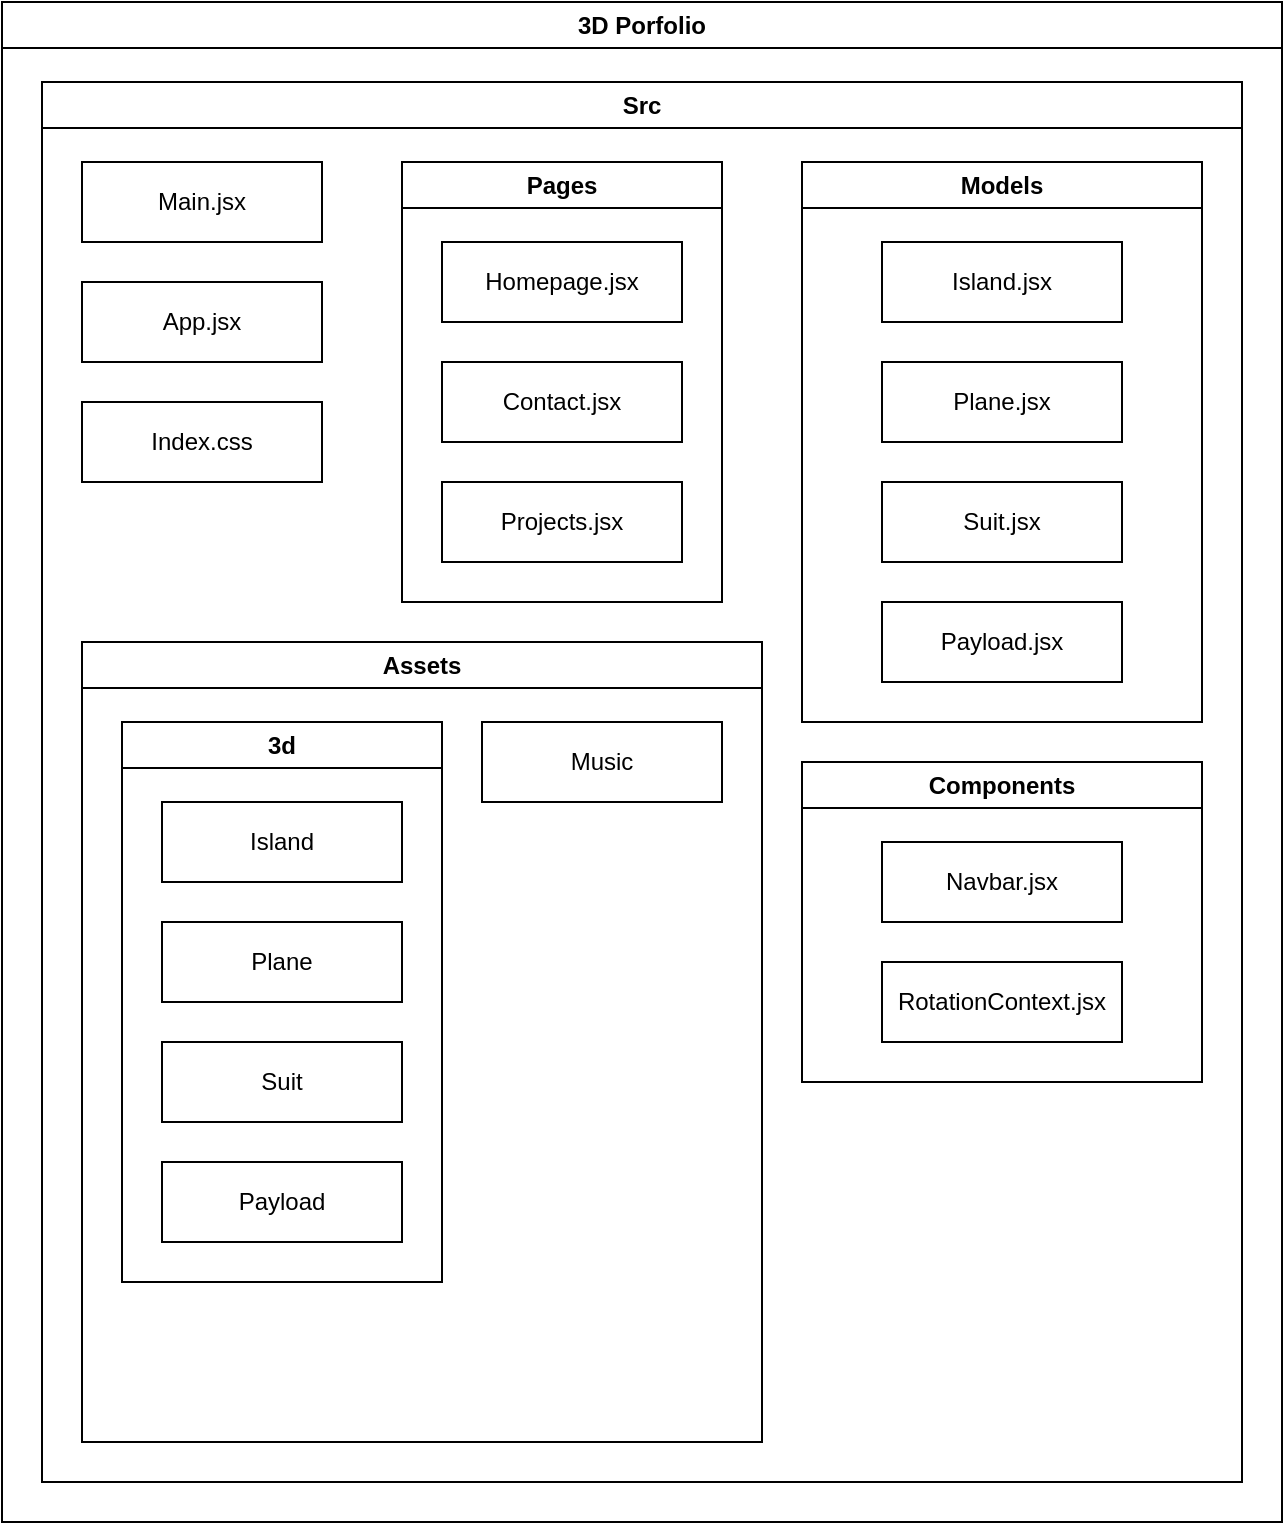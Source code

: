 <mxfile version="22.1.11" type="device">
  <diagram name="Page-1" id="j_j-6PCuWzxo_krS-YMR">
    <mxGraphModel dx="1387" dy="557" grid="1" gridSize="10" guides="1" tooltips="1" connect="1" arrows="1" fold="1" page="1" pageScale="1" pageWidth="827" pageHeight="1169" math="0" shadow="0">
      <root>
        <mxCell id="0" />
        <mxCell id="1" parent="0" />
        <mxCell id="J2bzSxxiT3lKF_txmGgI-12" value="3D Porfolio" style="swimlane;whiteSpace=wrap;html=1;" vertex="1" parent="1">
          <mxGeometry x="40" y="40" width="640" height="760" as="geometry" />
        </mxCell>
        <mxCell id="J2bzSxxiT3lKF_txmGgI-36" value="Src" style="swimlane;whiteSpace=wrap;html=1;" vertex="1" parent="J2bzSxxiT3lKF_txmGgI-12">
          <mxGeometry x="20" y="40" width="600" height="700" as="geometry" />
        </mxCell>
        <mxCell id="J2bzSxxiT3lKF_txmGgI-13" value="Main.jsx" style="rounded=0;whiteSpace=wrap;html=1;" vertex="1" parent="J2bzSxxiT3lKF_txmGgI-36">
          <mxGeometry x="20" y="40" width="120" height="40" as="geometry" />
        </mxCell>
        <mxCell id="J2bzSxxiT3lKF_txmGgI-14" value="App.jsx" style="rounded=0;whiteSpace=wrap;html=1;" vertex="1" parent="J2bzSxxiT3lKF_txmGgI-36">
          <mxGeometry x="20" y="100" width="120" height="40" as="geometry" />
        </mxCell>
        <mxCell id="J2bzSxxiT3lKF_txmGgI-15" value="Index.css" style="rounded=0;whiteSpace=wrap;html=1;" vertex="1" parent="J2bzSxxiT3lKF_txmGgI-36">
          <mxGeometry x="20" y="160" width="120" height="40" as="geometry" />
        </mxCell>
        <mxCell id="J2bzSxxiT3lKF_txmGgI-16" value="Pages" style="swimlane;whiteSpace=wrap;html=1;" vertex="1" parent="J2bzSxxiT3lKF_txmGgI-36">
          <mxGeometry x="180" y="40" width="160" height="220" as="geometry" />
        </mxCell>
        <mxCell id="J2bzSxxiT3lKF_txmGgI-24" value="Homepage.jsx" style="rounded=0;whiteSpace=wrap;html=1;" vertex="1" parent="J2bzSxxiT3lKF_txmGgI-16">
          <mxGeometry x="20" y="40" width="120" height="40" as="geometry" />
        </mxCell>
        <mxCell id="J2bzSxxiT3lKF_txmGgI-27" value="Contact.jsx" style="rounded=0;whiteSpace=wrap;html=1;" vertex="1" parent="J2bzSxxiT3lKF_txmGgI-16">
          <mxGeometry x="20" y="100" width="120" height="40" as="geometry" />
        </mxCell>
        <mxCell id="J2bzSxxiT3lKF_txmGgI-28" value="Projects.jsx" style="rounded=0;whiteSpace=wrap;html=1;" vertex="1" parent="J2bzSxxiT3lKF_txmGgI-16">
          <mxGeometry x="20" y="160" width="120" height="40" as="geometry" />
        </mxCell>
        <mxCell id="J2bzSxxiT3lKF_txmGgI-17" value="Models" style="swimlane;whiteSpace=wrap;html=1;" vertex="1" parent="J2bzSxxiT3lKF_txmGgI-36">
          <mxGeometry x="380" y="40" width="200" height="280" as="geometry" />
        </mxCell>
        <mxCell id="J2bzSxxiT3lKF_txmGgI-29" value="Island.jsx" style="rounded=0;whiteSpace=wrap;html=1;" vertex="1" parent="J2bzSxxiT3lKF_txmGgI-17">
          <mxGeometry x="40" y="40" width="120" height="40" as="geometry" />
        </mxCell>
        <mxCell id="J2bzSxxiT3lKF_txmGgI-30" value="Plane.jsx" style="rounded=0;whiteSpace=wrap;html=1;" vertex="1" parent="J2bzSxxiT3lKF_txmGgI-17">
          <mxGeometry x="40" y="100" width="120" height="40" as="geometry" />
        </mxCell>
        <mxCell id="J2bzSxxiT3lKF_txmGgI-31" value="Suit.jsx" style="rounded=0;whiteSpace=wrap;html=1;" vertex="1" parent="J2bzSxxiT3lKF_txmGgI-17">
          <mxGeometry x="40" y="160" width="120" height="40" as="geometry" />
        </mxCell>
        <mxCell id="J2bzSxxiT3lKF_txmGgI-55" value="Payload.jsx" style="rounded=0;whiteSpace=wrap;html=1;" vertex="1" parent="J2bzSxxiT3lKF_txmGgI-17">
          <mxGeometry x="40" y="220" width="120" height="40" as="geometry" />
        </mxCell>
        <mxCell id="J2bzSxxiT3lKF_txmGgI-40" value="Components" style="swimlane;whiteSpace=wrap;html=1;" vertex="1" parent="J2bzSxxiT3lKF_txmGgI-36">
          <mxGeometry x="380" y="340" width="200" height="160" as="geometry" />
        </mxCell>
        <mxCell id="J2bzSxxiT3lKF_txmGgI-41" value="Navbar.jsx" style="rounded=0;whiteSpace=wrap;html=1;" vertex="1" parent="J2bzSxxiT3lKF_txmGgI-40">
          <mxGeometry x="40" y="40" width="120" height="40" as="geometry" />
        </mxCell>
        <mxCell id="J2bzSxxiT3lKF_txmGgI-42" value="RotationContext.jsx" style="rounded=0;whiteSpace=wrap;html=1;" vertex="1" parent="J2bzSxxiT3lKF_txmGgI-40">
          <mxGeometry x="40" y="100" width="120" height="40" as="geometry" />
        </mxCell>
        <mxCell id="J2bzSxxiT3lKF_txmGgI-44" value="Assets" style="swimlane;whiteSpace=wrap;html=1;" vertex="1" parent="J2bzSxxiT3lKF_txmGgI-36">
          <mxGeometry x="20" y="280" width="340" height="400" as="geometry" />
        </mxCell>
        <mxCell id="J2bzSxxiT3lKF_txmGgI-47" value="3d" style="swimlane;whiteSpace=wrap;html=1;startSize=23;" vertex="1" parent="J2bzSxxiT3lKF_txmGgI-44">
          <mxGeometry x="20" y="40" width="160" height="280" as="geometry" />
        </mxCell>
        <mxCell id="J2bzSxxiT3lKF_txmGgI-48" value="Suit" style="rounded=0;whiteSpace=wrap;html=1;" vertex="1" parent="J2bzSxxiT3lKF_txmGgI-47">
          <mxGeometry x="20" y="160" width="120" height="40" as="geometry" />
        </mxCell>
        <mxCell id="J2bzSxxiT3lKF_txmGgI-49" value="Plane" style="rounded=0;whiteSpace=wrap;html=1;" vertex="1" parent="J2bzSxxiT3lKF_txmGgI-47">
          <mxGeometry x="20" y="100" width="120" height="40" as="geometry" />
        </mxCell>
        <mxCell id="J2bzSxxiT3lKF_txmGgI-50" value="Island" style="rounded=0;whiteSpace=wrap;html=1;" vertex="1" parent="J2bzSxxiT3lKF_txmGgI-47">
          <mxGeometry x="20" y="40" width="120" height="40" as="geometry" />
        </mxCell>
        <mxCell id="J2bzSxxiT3lKF_txmGgI-77" value="Payload" style="rounded=0;whiteSpace=wrap;html=1;" vertex="1" parent="J2bzSxxiT3lKF_txmGgI-47">
          <mxGeometry x="20" y="220" width="120" height="40" as="geometry" />
        </mxCell>
        <mxCell id="J2bzSxxiT3lKF_txmGgI-83" value="Music" style="rounded=0;whiteSpace=wrap;html=1;" vertex="1" parent="J2bzSxxiT3lKF_txmGgI-44">
          <mxGeometry x="200" y="40" width="120" height="40" as="geometry" />
        </mxCell>
      </root>
    </mxGraphModel>
  </diagram>
</mxfile>
